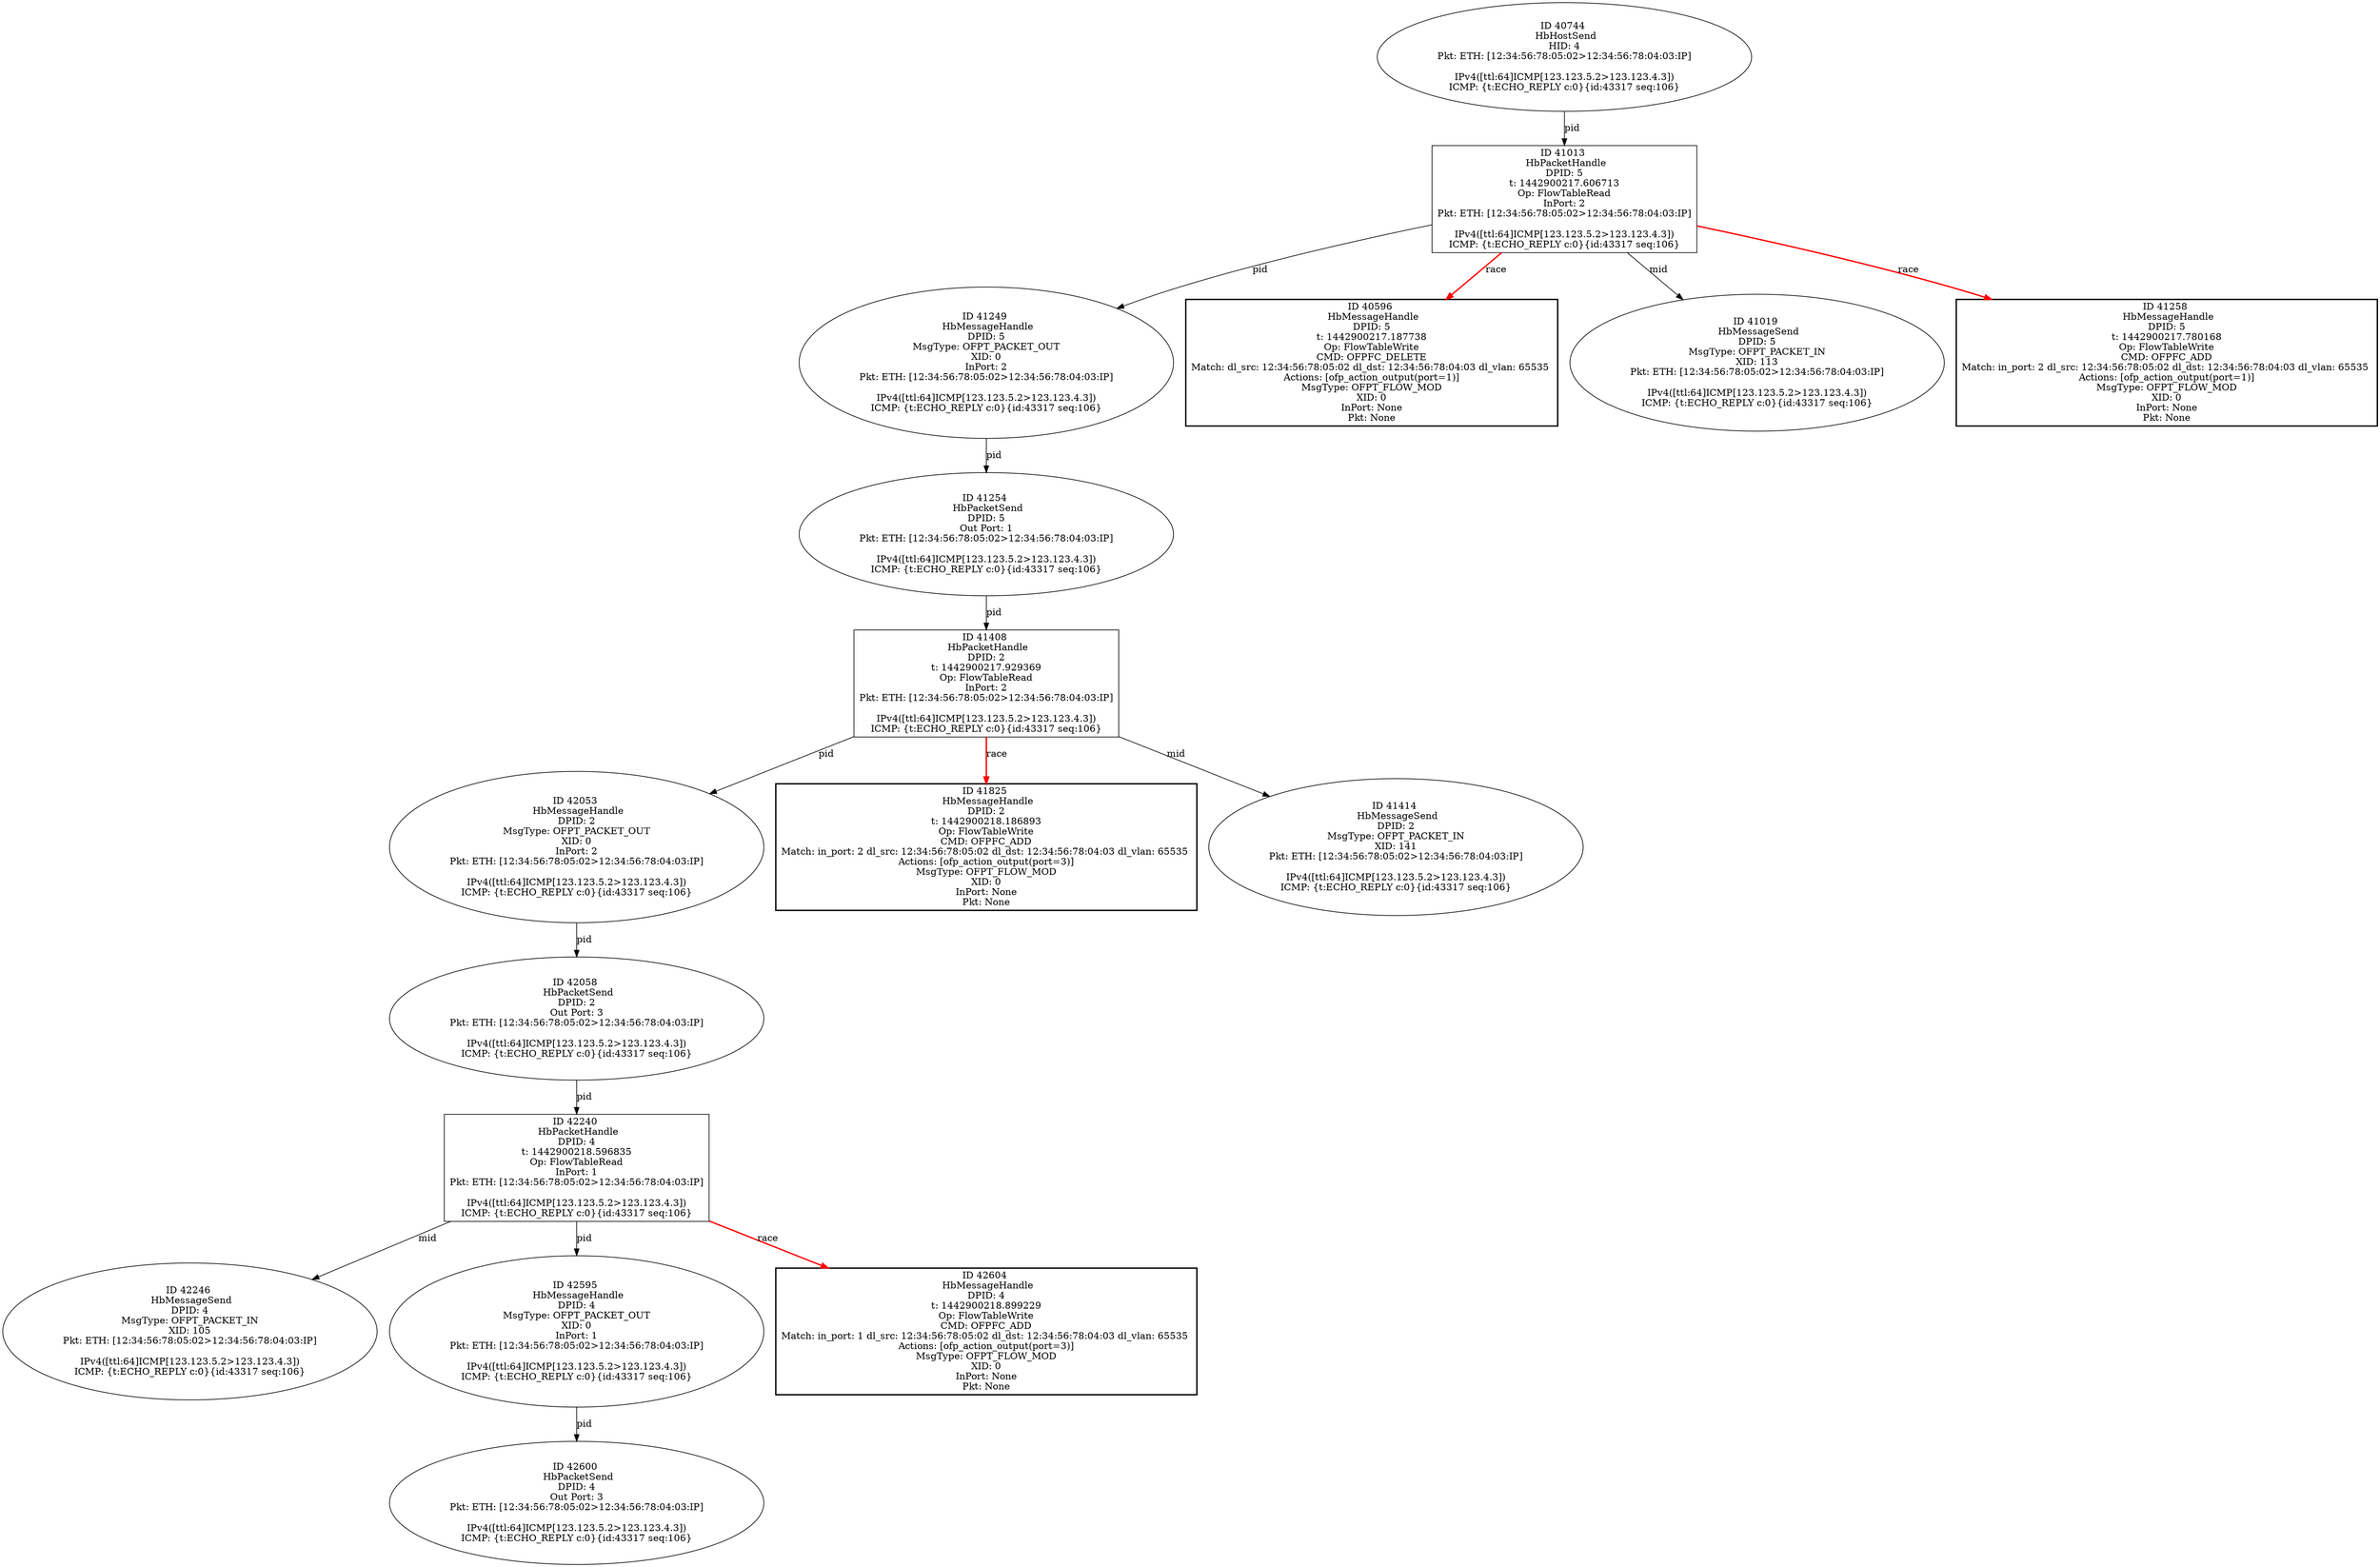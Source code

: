 strict digraph G {
41408 [shape=box, event=<hb_events.HbPacketHandle object at 0x110a56710>, label="ID 41408 
 HbPacketHandle
DPID: 2
t: 1442900217.929369
Op: FlowTableRead
InPort: 2
Pkt: ETH: [12:34:56:78:05:02>12:34:56:78:04:03:IP]

IPv4([ttl:64]ICMP[123.123.5.2>123.123.4.3])
ICMP: {t:ECHO_REPLY c:0}{id:43317 seq:106}"];
41249 [shape=oval, event=<hb_events.HbMessageHandle object at 0x110a06b90>, label="ID 41249 
 HbMessageHandle
DPID: 5
MsgType: OFPT_PACKET_OUT
XID: 0
InPort: 2
Pkt: ETH: [12:34:56:78:05:02>12:34:56:78:04:03:IP]

IPv4([ttl:64]ICMP[123.123.5.2>123.123.4.3])
ICMP: {t:ECHO_REPLY c:0}{id:43317 seq:106}"];
42246 [shape=oval, event=<hb_events.HbMessageSend object at 0x110c79150>, label="ID 42246 
 HbMessageSend
DPID: 4
MsgType: OFPT_PACKET_IN
XID: 105
Pkt: ETH: [12:34:56:78:05:02>12:34:56:78:04:03:IP]

IPv4([ttl:64]ICMP[123.123.5.2>123.123.4.3])
ICMP: {t:ECHO_REPLY c:0}{id:43317 seq:106}"];
42595 [shape=oval, event=<hb_events.HbMessageHandle object at 0x110dad2d0>, label="ID 42595 
 HbMessageHandle
DPID: 4
MsgType: OFPT_PACKET_OUT
XID: 0
InPort: 1
Pkt: ETH: [12:34:56:78:05:02>12:34:56:78:04:03:IP]

IPv4([ttl:64]ICMP[123.123.5.2>123.123.4.3])
ICMP: {t:ECHO_REPLY c:0}{id:43317 seq:106}"];
42053 [shape=oval, event=<hb_events.HbMessageHandle object at 0x110bc0990>, label="ID 42053 
 HbMessageHandle
DPID: 2
MsgType: OFPT_PACKET_OUT
XID: 0
InPort: 2
Pkt: ETH: [12:34:56:78:05:02>12:34:56:78:04:03:IP]

IPv4([ttl:64]ICMP[123.123.5.2>123.123.4.3])
ICMP: {t:ECHO_REPLY c:0}{id:43317 seq:106}"];
41254 [shape=oval, event=<hb_events.HbPacketSend object at 0x110a0e990>, label="ID 41254 
 HbPacketSend
DPID: 5
Out Port: 1
Pkt: ETH: [12:34:56:78:05:02>12:34:56:78:04:03:IP]

IPv4([ttl:64]ICMP[123.123.5.2>123.123.4.3])
ICMP: {t:ECHO_REPLY c:0}{id:43317 seq:106}"];
41825 [shape=box, style=bold, event=<hb_events.HbMessageHandle object at 0x110b43490>, label="ID 41825 
 HbMessageHandle
DPID: 2
t: 1442900218.186893
Op: FlowTableWrite
CMD: OFPFC_ADD
Match: in_port: 2 dl_src: 12:34:56:78:05:02 dl_dst: 12:34:56:78:04:03 dl_vlan: 65535 
Actions: [ofp_action_output(port=3)]
MsgType: OFPT_FLOW_MOD
XID: 0
InPort: None
Pkt: None"];
40744 [shape=oval, event=<hb_events.HbHostSend object at 0x1109427d0>, label="ID 40744 
 HbHostSend
HID: 4
Pkt: ETH: [12:34:56:78:05:02>12:34:56:78:04:03:IP]

IPv4([ttl:64]ICMP[123.123.5.2>123.123.4.3])
ICMP: {t:ECHO_REPLY c:0}{id:43317 seq:106}"];
42058 [shape=oval, event=<hb_events.HbPacketSend object at 0x110bea9d0>, label="ID 42058 
 HbPacketSend
DPID: 2
Out Port: 3
Pkt: ETH: [12:34:56:78:05:02>12:34:56:78:04:03:IP]

IPv4([ttl:64]ICMP[123.123.5.2>123.123.4.3])
ICMP: {t:ECHO_REPLY c:0}{id:43317 seq:106}"];
42604 [shape=box, style=bold, event=<hb_events.HbMessageHandle object at 0x110dba210>, label="ID 42604 
 HbMessageHandle
DPID: 4
t: 1442900218.899229
Op: FlowTableWrite
CMD: OFPFC_ADD
Match: in_port: 1 dl_src: 12:34:56:78:05:02 dl_dst: 12:34:56:78:04:03 dl_vlan: 65535 
Actions: [ofp_action_output(port=3)]
MsgType: OFPT_FLOW_MOD
XID: 0
InPort: None
Pkt: None"];
42240 [shape=box, event=<hb_events.HbPacketHandle object at 0x110c74d50>, label="ID 42240 
 HbPacketHandle
DPID: 4
t: 1442900218.596835
Op: FlowTableRead
InPort: 1
Pkt: ETH: [12:34:56:78:05:02>12:34:56:78:04:03:IP]

IPv4([ttl:64]ICMP[123.123.5.2>123.123.4.3])
ICMP: {t:ECHO_REPLY c:0}{id:43317 seq:106}"];
42600 [shape=oval, event=<hb_events.HbPacketSend object at 0x110dad590>, label="ID 42600 
 HbPacketSend
DPID: 4
Out Port: 3
Pkt: ETH: [12:34:56:78:05:02>12:34:56:78:04:03:IP]

IPv4([ttl:64]ICMP[123.123.5.2>123.123.4.3])
ICMP: {t:ECHO_REPLY c:0}{id:43317 seq:106}"];
40596 [shape=box, style=bold, event=<hb_events.HbMessageHandle object at 0x11090d490>, label="ID 40596 
 HbMessageHandle
DPID: 5
t: 1442900217.187738
Op: FlowTableWrite
CMD: OFPFC_DELETE
Match: dl_src: 12:34:56:78:05:02 dl_dst: 12:34:56:78:04:03 dl_vlan: 65535 
Actions: [ofp_action_output(port=1)]
MsgType: OFPT_FLOW_MOD
XID: 0
InPort: None
Pkt: None"];
41013 [shape=box, event=<hb_events.HbPacketHandle object at 0x1109aaf50>, label="ID 41013 
 HbPacketHandle
DPID: 5
t: 1442900217.606713
Op: FlowTableRead
InPort: 2
Pkt: ETH: [12:34:56:78:05:02>12:34:56:78:04:03:IP]

IPv4([ttl:64]ICMP[123.123.5.2>123.123.4.3])
ICMP: {t:ECHO_REPLY c:0}{id:43317 seq:106}"];
41414 [shape=oval, event=<hb_events.HbMessageSend object at 0x110a5b210>, label="ID 41414 
 HbMessageSend
DPID: 2
MsgType: OFPT_PACKET_IN
XID: 141
Pkt: ETH: [12:34:56:78:05:02>12:34:56:78:04:03:IP]

IPv4([ttl:64]ICMP[123.123.5.2>123.123.4.3])
ICMP: {t:ECHO_REPLY c:0}{id:43317 seq:106}"];
41019 [shape=oval, event=<hb_events.HbMessageSend object at 0x1109ae6d0>, label="ID 41019 
 HbMessageSend
DPID: 5
MsgType: OFPT_PACKET_IN
XID: 113
Pkt: ETH: [12:34:56:78:05:02>12:34:56:78:04:03:IP]

IPv4([ttl:64]ICMP[123.123.5.2>123.123.4.3])
ICMP: {t:ECHO_REPLY c:0}{id:43317 seq:106}"];
41258 [shape=box, style=bold, event=<hb_events.HbMessageHandle object at 0x110a15590>, label="ID 41258 
 HbMessageHandle
DPID: 5
t: 1442900217.780168
Op: FlowTableWrite
CMD: OFPFC_ADD
Match: in_port: 2 dl_src: 12:34:56:78:05:02 dl_dst: 12:34:56:78:04:03 dl_vlan: 65535 
Actions: [ofp_action_output(port=1)]
MsgType: OFPT_FLOW_MOD
XID: 0
InPort: None
Pkt: None"];
41408 -> 41825  [harmful=True, color=red, style=bold, rel=race, label=race];
41408 -> 42053  [rel=pid, label=pid];
41408 -> 41414  [rel=mid, label=mid];
41249 -> 41254  [rel=pid, label=pid];
42595 -> 42600  [rel=pid, label=pid];
42053 -> 42058  [rel=pid, label=pid];
41254 -> 41408  [rel=pid, label=pid];
40744 -> 41013  [rel=pid, label=pid];
42058 -> 42240  [rel=pid, label=pid];
42240 -> 42595  [rel=pid, label=pid];
42240 -> 42604  [harmful=True, color=red, style=bold, rel=race, label=race];
42240 -> 42246  [rel=mid, label=mid];
41013 -> 41249  [rel=pid, label=pid];
41013 -> 41258  [harmful=True, color=red, style=bold, rel=race, label=race];
41013 -> 41019  [rel=mid, label=mid];
41013 -> 40596  [harmful=True, color=red, style=bold, rel=race, label=race];
}
